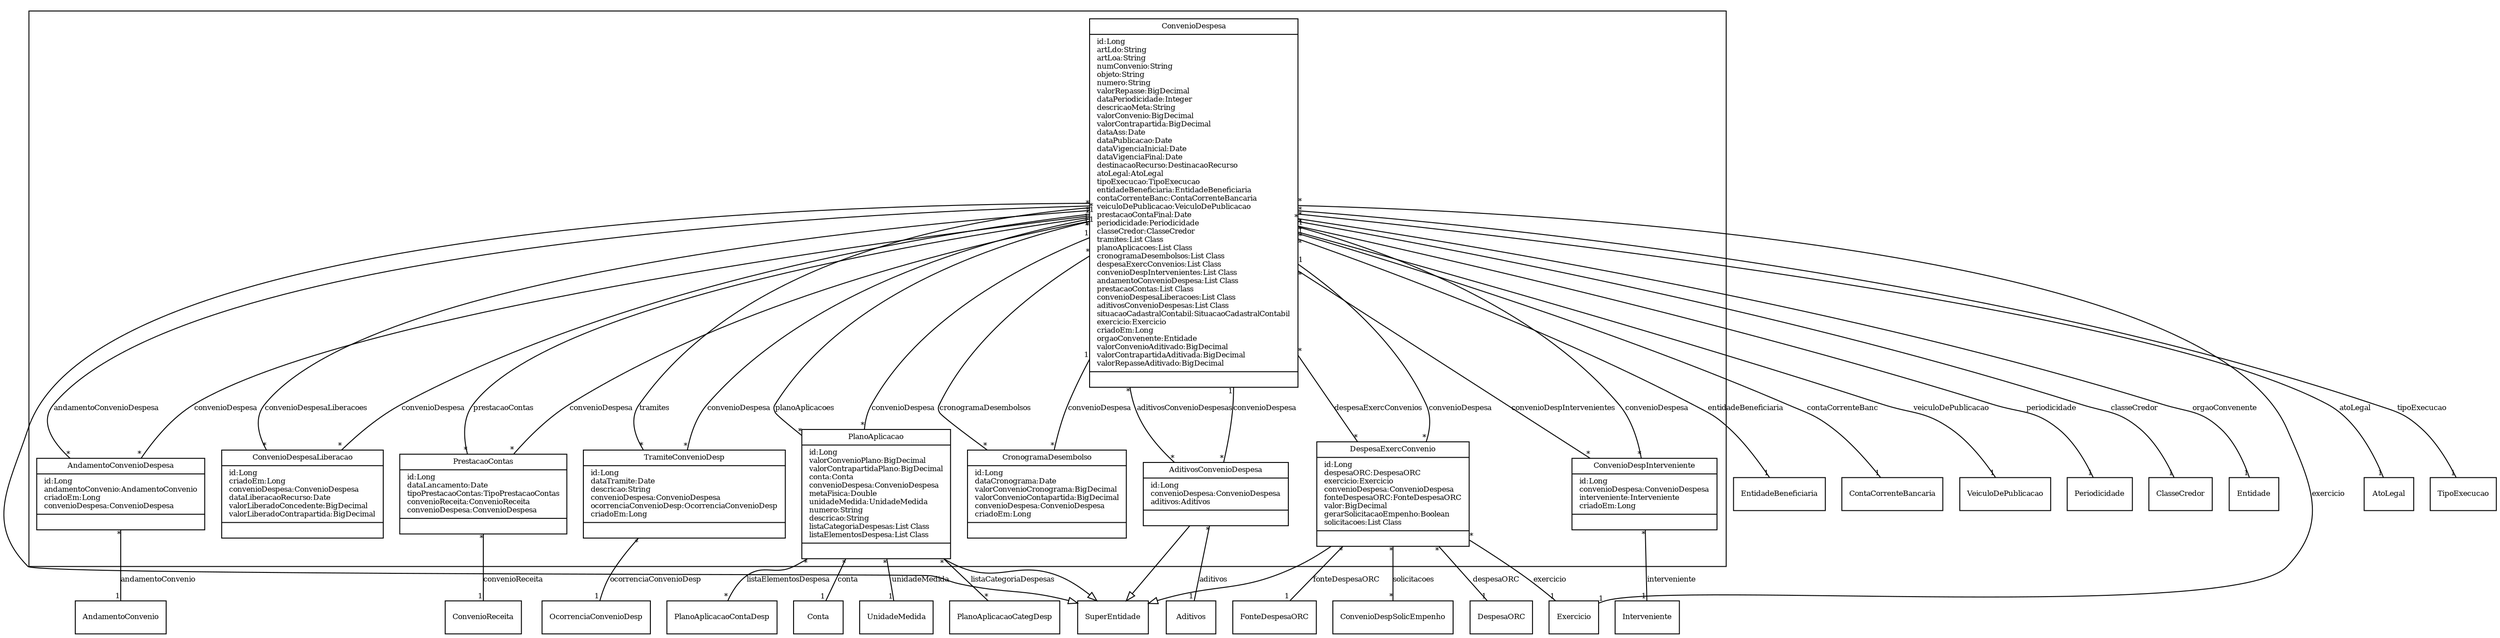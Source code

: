 digraph G{
fontname = "Times-Roman"
fontsize = 8

node [
        fontname = "Times-Roman"
        fontsize = 8
        shape = "record"
]

edge [
        fontname = "Times-Roman"
        fontsize = 8
]

subgraph clusterCONVENIO_DE_DESPESA__LANCAMENTO
{
ConvenioDespesa [label = "{ConvenioDespesa|id:Long\lartLdo:String\lartLoa:String\lnumConvenio:String\lobjeto:String\lnumero:String\lvalorRepasse:BigDecimal\ldataPeriodicidade:Integer\ldescricaoMeta:String\lvalorConvenio:BigDecimal\lvalorContrapartida:BigDecimal\ldataAss:Date\ldataPublicacao:Date\ldataVigenciaInicial:Date\ldataVigenciaFinal:Date\ldestinacaoRecurso:DestinacaoRecurso\latoLegal:AtoLegal\ltipoExecucao:TipoExecucao\lentidadeBeneficiaria:EntidadeBeneficiaria\lcontaCorrenteBanc:ContaCorrenteBancaria\lveiculoDePublicacao:VeiculoDePublicacao\lprestacaoContaFinal:Date\lperiodicidade:Periodicidade\lclasseCredor:ClasseCredor\ltramites:List Class\lplanoAplicacoes:List Class\lcronogramaDesembolsos:List Class\ldespesaExercConvenios:List Class\lconvenioDespIntervenientes:List Class\landamentoConvenioDespesa:List Class\lprestacaoContas:List Class\lconvenioDespesaLiberacoes:List Class\laditivosConvenioDespesas:List Class\lsituacaoCadastralContabil:SituacaoCadastralContabil\lexercicio:Exercicio\lcriadoEm:Long\lorgaoConvenente:Entidade\lvalorConvenioAditivado:BigDecimal\lvalorContrapartidaAditivada:BigDecimal\lvalorRepasseAditivado:BigDecimal\l|\l}"]
TramiteConvenioDesp [label = "{TramiteConvenioDesp|id:Long\ldataTramite:Date\ldescricao:String\lconvenioDespesa:ConvenioDespesa\locorrenciaConvenioDesp:OcorrenciaConvenioDesp\lcriadoEm:Long\l|\l}"]
PlanoAplicacao [label = "{PlanoAplicacao|id:Long\lvalorConvenioPlano:BigDecimal\lvalorContrapartidaPlano:BigDecimal\lconta:Conta\lconvenioDespesa:ConvenioDespesa\lmetaFisica:Double\lunidadeMedida:UnidadeMedida\lnumero:String\ldescricao:String\llistaCategoriaDespesas:List Class\llistaElementosDespesa:List Class\l|\l}"]
CronogramaDesembolso [label = "{CronogramaDesembolso|id:Long\ldataCronograma:Date\lvalorConvenioCronograma:BigDecimal\lvalorConvenioContapartida:BigDecimal\lconvenioDespesa:ConvenioDespesa\lcriadoEm:Long\l|\l}"]
DespesaExercConvenio [label = "{DespesaExercConvenio|id:Long\ldespesaORC:DespesaORC\lexercicio:Exercicio\lconvenioDespesa:ConvenioDespesa\lfonteDespesaORC:FonteDespesaORC\lvalor:BigDecimal\lgerarSolicitacaoEmpenho:Boolean\lsolicitacoes:List Class\l|\l}"]
ConvenioDespInterveniente [label = "{ConvenioDespInterveniente|id:Long\lconvenioDespesa:ConvenioDespesa\linterveniente:Interveniente\lcriadoEm:Long\l|\l}"]
AndamentoConvenioDespesa [label = "{AndamentoConvenioDespesa|id:Long\landamentoConvenio:AndamentoConvenio\lcriadoEm:Long\lconvenioDespesa:ConvenioDespesa\l|\l}"]
PrestacaoContas [label = "{PrestacaoContas|id:Long\ldataLancamento:Date\ltipoPrestacaoContas:TipoPrestacaoContas\lconvenioReceita:ConvenioReceita\lconvenioDespesa:ConvenioDespesa\l|\l}"]
ConvenioDespesaLiberacao [label = "{ConvenioDespesaLiberacao|id:Long\lcriadoEm:Long\lconvenioDespesa:ConvenioDespesa\ldataLiberacaoRecurso:Date\lvalorLiberadoConcedente:BigDecimal\lvalorLiberadoContrapartida:BigDecimal\l|\l}"]
AditivosConvenioDespesa [label = "{AditivosConvenioDespesa|id:Long\lconvenioDespesa:ConvenioDespesa\laditivos:Aditivos\l|\l}"]
}
edge [arrowhead = "none" headlabel = "1" taillabel = "*"] ConvenioDespesa -> AtoLegal [label = "atoLegal"]
edge [arrowhead = "none" headlabel = "1" taillabel = "*"] ConvenioDespesa -> TipoExecucao [label = "tipoExecucao"]
edge [arrowhead = "none" headlabel = "1" taillabel = "*"] ConvenioDespesa -> EntidadeBeneficiaria [label = "entidadeBeneficiaria"]
edge [arrowhead = "none" headlabel = "1" taillabel = "*"] ConvenioDespesa -> ContaCorrenteBancaria [label = "contaCorrenteBanc"]
edge [arrowhead = "none" headlabel = "1" taillabel = "*"] ConvenioDespesa -> VeiculoDePublicacao [label = "veiculoDePublicacao"]
edge [arrowhead = "none" headlabel = "1" taillabel = "*"] ConvenioDespesa -> Periodicidade [label = "periodicidade"]
edge [arrowhead = "none" headlabel = "1" taillabel = "*"] ConvenioDespesa -> ClasseCredor [label = "classeCredor"]
edge [arrowhead = "none" headlabel = "*" taillabel = "*"] ConvenioDespesa -> TramiteConvenioDesp [label = "tramites"]
edge [arrowhead = "none" headlabel = "*" taillabel = "*"] ConvenioDespesa -> PlanoAplicacao [label = "planoAplicacoes"]
edge [arrowhead = "none" headlabel = "*" taillabel = "*"] ConvenioDespesa -> CronogramaDesembolso [label = "cronogramaDesembolsos"]
edge [arrowhead = "none" headlabel = "*" taillabel = "*"] ConvenioDespesa -> DespesaExercConvenio [label = "despesaExercConvenios"]
edge [arrowhead = "none" headlabel = "*" taillabel = "*"] ConvenioDespesa -> ConvenioDespInterveniente [label = "convenioDespIntervenientes"]
edge [arrowhead = "none" headlabel = "*" taillabel = "*"] ConvenioDespesa -> AndamentoConvenioDespesa [label = "andamentoConvenioDespesa"]
edge [arrowhead = "none" headlabel = "*" taillabel = "*"] ConvenioDespesa -> PrestacaoContas [label = "prestacaoContas"]
edge [arrowhead = "none" headlabel = "*" taillabel = "*"] ConvenioDespesa -> ConvenioDespesaLiberacao [label = "convenioDespesaLiberacoes"]
edge [arrowhead = "none" headlabel = "*" taillabel = "*"] ConvenioDespesa -> AditivosConvenioDespesa [label = "aditivosConvenioDespesas"]
edge [arrowhead = "none" headlabel = "1" taillabel = "*"] ConvenioDespesa -> Exercicio [label = "exercicio"]
edge [arrowhead = "none" headlabel = "1" taillabel = "1"] ConvenioDespesa -> Entidade [label = "orgaoConvenente"]
edge [ arrowhead = "empty" headlabel = "" taillabel = ""] ConvenioDespesa -> SuperEntidade
edge [arrowhead = "none" headlabel = "1" taillabel = "*"] TramiteConvenioDesp -> ConvenioDespesa [label = "convenioDespesa"]
edge [arrowhead = "none" headlabel = "1" taillabel = "*"] TramiteConvenioDesp -> OcorrenciaConvenioDesp [label = "ocorrenciaConvenioDesp"]
edge [arrowhead = "none" headlabel = "1" taillabel = "*"] PlanoAplicacao -> Conta [label = "conta"]
edge [arrowhead = "none" headlabel = "1" taillabel = "*"] PlanoAplicacao -> ConvenioDespesa [label = "convenioDespesa"]
edge [arrowhead = "none" headlabel = "1" taillabel = "*"] PlanoAplicacao -> UnidadeMedida [label = "unidadeMedida"]
edge [arrowhead = "none" headlabel = "*" taillabel = "*"] PlanoAplicacao -> PlanoAplicacaoCategDesp [label = "listaCategoriaDespesas"]
edge [arrowhead = "none" headlabel = "*" taillabel = "*"] PlanoAplicacao -> PlanoAplicacaoContaDesp [label = "listaElementosDespesa"]
edge [ arrowhead = "empty" headlabel = "" taillabel = ""] PlanoAplicacao -> SuperEntidade
edge [arrowhead = "none" headlabel = "1" taillabel = "*"] CronogramaDesembolso -> ConvenioDespesa [label = "convenioDespesa"]
edge [arrowhead = "none" headlabel = "1" taillabel = "*"] DespesaExercConvenio -> DespesaORC [label = "despesaORC"]
edge [arrowhead = "none" headlabel = "1" taillabel = "*"] DespesaExercConvenio -> Exercicio [label = "exercicio"]
edge [arrowhead = "none" headlabel = "1" taillabel = "*"] DespesaExercConvenio -> ConvenioDespesa [label = "convenioDespesa"]
edge [arrowhead = "none" headlabel = "1" taillabel = "*"] DespesaExercConvenio -> FonteDespesaORC [label = "fonteDespesaORC"]
edge [arrowhead = "none" headlabel = "*" taillabel = "*"] DespesaExercConvenio -> ConvenioDespSolicEmpenho [label = "solicitacoes"]
edge [ arrowhead = "empty" headlabel = "" taillabel = ""] DespesaExercConvenio -> SuperEntidade
edge [arrowhead = "none" headlabel = "1" taillabel = "*"] ConvenioDespInterveniente -> ConvenioDespesa [label = "convenioDespesa"]
edge [arrowhead = "none" headlabel = "1" taillabel = "*"] ConvenioDespInterveniente -> Interveniente [label = "interveniente"]
edge [arrowhead = "none" headlabel = "1" taillabel = "*"] AndamentoConvenioDespesa -> AndamentoConvenio [label = "andamentoConvenio"]
edge [arrowhead = "none" headlabel = "1" taillabel = "*"] AndamentoConvenioDespesa -> ConvenioDespesa [label = "convenioDespesa"]
edge [arrowhead = "none" headlabel = "1" taillabel = "*"] PrestacaoContas -> ConvenioReceita [label = "convenioReceita"]
edge [arrowhead = "none" headlabel = "1" taillabel = "*"] PrestacaoContas -> ConvenioDespesa [label = "convenioDespesa"]
edge [arrowhead = "none" headlabel = "1" taillabel = "*"] ConvenioDespesaLiberacao -> ConvenioDespesa [label = "convenioDespesa"]
edge [arrowhead = "none" headlabel = "1" taillabel = "*"] AditivosConvenioDespesa -> ConvenioDespesa [label = "convenioDespesa"]
edge [arrowhead = "none" headlabel = "1" taillabel = "*"] AditivosConvenioDespesa -> Aditivos [label = "aditivos"]
edge [ arrowhead = "empty" headlabel = "" taillabel = ""] AditivosConvenioDespesa -> SuperEntidade
}
